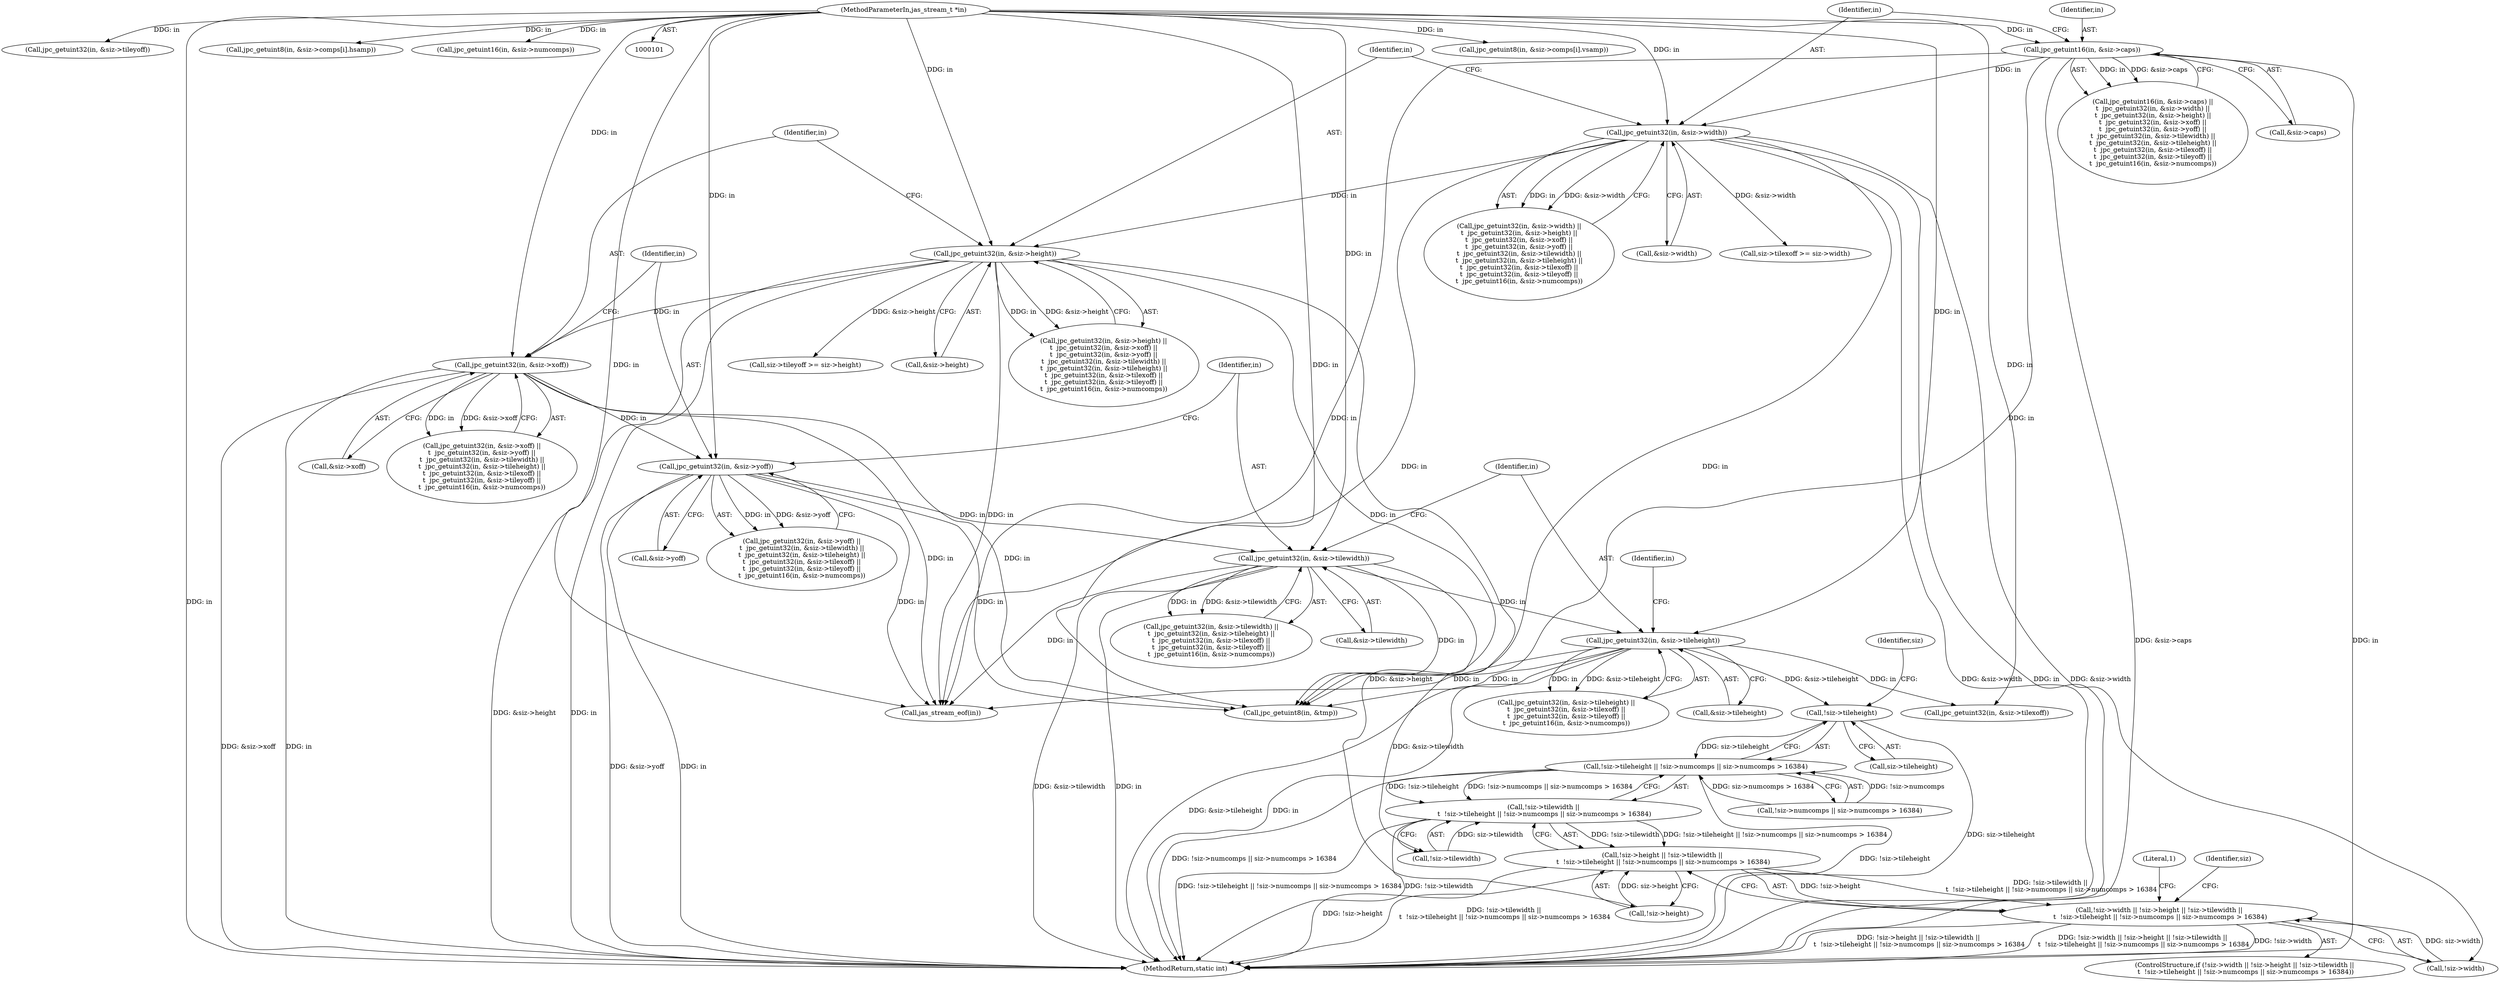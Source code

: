 digraph "0_jasper_ba2b9d000660313af7b692542afbd374c5685865@pointer" {
"1000211" [label="(Call,!siz->tileheight)"];
"1000164" [label="(Call,jpc_getuint32(in, &siz->tileheight))"];
"1000157" [label="(Call,jpc_getuint32(in, &siz->tilewidth))"];
"1000150" [label="(Call,jpc_getuint32(in, &siz->yoff))"];
"1000143" [label="(Call,jpc_getuint32(in, &siz->xoff))"];
"1000136" [label="(Call,jpc_getuint32(in, &siz->height))"];
"1000129" [label="(Call,jpc_getuint32(in, &siz->width))"];
"1000122" [label="(Call,jpc_getuint16(in, &siz->caps))"];
"1000104" [label="(MethodParameterIn,jas_stream_t *in)"];
"1000210" [label="(Call,!siz->tileheight || !siz->numcomps || siz->numcomps > 16384)"];
"1000205" [label="(Call,!siz->tilewidth ||\n \t  !siz->tileheight || !siz->numcomps || siz->numcomps > 16384)"];
"1000200" [label="(Call,!siz->height || !siz->tilewidth ||\n \t  !siz->tileheight || !siz->numcomps || siz->numcomps > 16384)"];
"1000195" [label="(Call,!siz->width || !siz->height || !siz->tilewidth ||\n \t  !siz->tileheight || !siz->numcomps || siz->numcomps > 16384)"];
"1000205" [label="(Call,!siz->tilewidth ||\n \t  !siz->tileheight || !siz->numcomps || siz->numcomps > 16384)"];
"1000128" [label="(Call,jpc_getuint32(in, &siz->width) ||\n\t  jpc_getuint32(in, &siz->height) ||\n\t  jpc_getuint32(in, &siz->xoff) ||\n\t  jpc_getuint32(in, &siz->yoff) ||\n\t  jpc_getuint32(in, &siz->tilewidth) ||\n\t  jpc_getuint32(in, &siz->tileheight) ||\n\t  jpc_getuint32(in, &siz->tilexoff) ||\n\t  jpc_getuint32(in, &siz->tileyoff) ||\n\t  jpc_getuint16(in, &siz->numcomps))"];
"1000135" [label="(Call,jpc_getuint32(in, &siz->height) ||\n\t  jpc_getuint32(in, &siz->xoff) ||\n\t  jpc_getuint32(in, &siz->yoff) ||\n\t  jpc_getuint32(in, &siz->tilewidth) ||\n\t  jpc_getuint32(in, &siz->tileheight) ||\n\t  jpc_getuint32(in, &siz->tilexoff) ||\n\t  jpc_getuint32(in, &siz->tileyoff) ||\n\t  jpc_getuint16(in, &siz->numcomps))"];
"1000142" [label="(Call,jpc_getuint32(in, &siz->xoff) ||\n\t  jpc_getuint32(in, &siz->yoff) ||\n\t  jpc_getuint32(in, &siz->tilewidth) ||\n\t  jpc_getuint32(in, &siz->tileheight) ||\n\t  jpc_getuint32(in, &siz->tilexoff) ||\n\t  jpc_getuint32(in, &siz->tileyoff) ||\n\t  jpc_getuint16(in, &siz->numcomps))"];
"1000201" [label="(Call,!siz->height)"];
"1000195" [label="(Call,!siz->width || !siz->height || !siz->tilewidth ||\n \t  !siz->tileheight || !siz->numcomps || siz->numcomps > 16384)"];
"1000138" [label="(Call,&siz->height)"];
"1000228" [label="(Literal,1)"];
"1000163" [label="(Call,jpc_getuint32(in, &siz->tileheight) ||\n\t  jpc_getuint32(in, &siz->tilexoff) ||\n\t  jpc_getuint32(in, &siz->tileyoff) ||\n\t  jpc_getuint16(in, &siz->numcomps))"];
"1000149" [label="(Call,jpc_getuint32(in, &siz->yoff) ||\n\t  jpc_getuint32(in, &siz->tilewidth) ||\n\t  jpc_getuint32(in, &siz->tileheight) ||\n\t  jpc_getuint32(in, &siz->tilexoff) ||\n\t  jpc_getuint32(in, &siz->tileyoff) ||\n\t  jpc_getuint16(in, &siz->numcomps))"];
"1000196" [label="(Call,!siz->width)"];
"1000122" [label="(Call,jpc_getuint16(in, &siz->caps))"];
"1000296" [label="(Call,jpc_getuint8(in, &siz->comps[i].vsamp))"];
"1000211" [label="(Call,!siz->tileheight)"];
"1000218" [label="(Identifier,siz)"];
"1000171" [label="(Call,jpc_getuint32(in, &siz->tilexoff))"];
"1000166" [label="(Call,&siz->tileheight)"];
"1000206" [label="(Call,!siz->tilewidth)"];
"1000152" [label="(Call,&siz->yoff)"];
"1000159" [label="(Call,&siz->tilewidth)"];
"1000233" [label="(Identifier,siz)"];
"1000427" [label="(MethodReturn,static int)"];
"1000145" [label="(Call,&siz->xoff)"];
"1000200" [label="(Call,!siz->height || !siz->tilewidth ||\n \t  !siz->tileheight || !siz->numcomps || siz->numcomps > 16384)"];
"1000178" [label="(Call,jpc_getuint32(in, &siz->tileyoff))"];
"1000151" [label="(Identifier,in)"];
"1000104" [label="(MethodParameterIn,jas_stream_t *in)"];
"1000281" [label="(Call,jpc_getuint8(in, &tmp))"];
"1000131" [label="(Call,&siz->width)"];
"1000144" [label="(Identifier,in)"];
"1000143" [label="(Call,jpc_getuint32(in, &siz->xoff))"];
"1000150" [label="(Call,jpc_getuint32(in, &siz->yoff))"];
"1000164" [label="(Call,jpc_getuint32(in, &siz->tileheight))"];
"1000137" [label="(Identifier,in)"];
"1000238" [label="(Call,siz->tileyoff >= siz->height)"];
"1000212" [label="(Call,siz->tileheight)"];
"1000165" [label="(Identifier,in)"];
"1000215" [label="(Call,!siz->numcomps || siz->numcomps > 16384)"];
"1000231" [label="(Call,siz->tilexoff >= siz->width)"];
"1000156" [label="(Call,jpc_getuint32(in, &siz->tilewidth) ||\n\t  jpc_getuint32(in, &siz->tileheight) ||\n\t  jpc_getuint32(in, &siz->tilexoff) ||\n\t  jpc_getuint32(in, &siz->tileyoff) ||\n\t  jpc_getuint16(in, &siz->numcomps))"];
"1000121" [label="(Call,jpc_getuint16(in, &siz->caps) ||\n\t  jpc_getuint32(in, &siz->width) ||\n\t  jpc_getuint32(in, &siz->height) ||\n\t  jpc_getuint32(in, &siz->xoff) ||\n\t  jpc_getuint32(in, &siz->yoff) ||\n\t  jpc_getuint32(in, &siz->tilewidth) ||\n\t  jpc_getuint32(in, &siz->tileheight) ||\n\t  jpc_getuint32(in, &siz->tilexoff) ||\n\t  jpc_getuint32(in, &siz->tileyoff) ||\n\t  jpc_getuint16(in, &siz->numcomps))"];
"1000286" [label="(Call,jpc_getuint8(in, &siz->comps[i].hsamp))"];
"1000194" [label="(ControlStructure,if (!siz->width || !siz->height || !siz->tilewidth ||\n \t  !siz->tileheight || !siz->numcomps || siz->numcomps > 16384))"];
"1000158" [label="(Identifier,in)"];
"1000123" [label="(Identifier,in)"];
"1000184" [label="(Call,jpc_getuint16(in, &siz->numcomps))"];
"1000210" [label="(Call,!siz->tileheight || !siz->numcomps || siz->numcomps > 16384)"];
"1000136" [label="(Call,jpc_getuint32(in, &siz->height))"];
"1000129" [label="(Call,jpc_getuint32(in, &siz->width))"];
"1000130" [label="(Identifier,in)"];
"1000157" [label="(Call,jpc_getuint32(in, &siz->tilewidth))"];
"1000124" [label="(Call,&siz->caps)"];
"1000415" [label="(Call,jas_stream_eof(in))"];
"1000172" [label="(Identifier,in)"];
"1000211" -> "1000210"  [label="AST: "];
"1000211" -> "1000212"  [label="CFG: "];
"1000212" -> "1000211"  [label="AST: "];
"1000218" -> "1000211"  [label="CFG: "];
"1000210" -> "1000211"  [label="CFG: "];
"1000211" -> "1000427"  [label="DDG: siz->tileheight"];
"1000211" -> "1000210"  [label="DDG: siz->tileheight"];
"1000164" -> "1000211"  [label="DDG: &siz->tileheight"];
"1000164" -> "1000163"  [label="AST: "];
"1000164" -> "1000166"  [label="CFG: "];
"1000165" -> "1000164"  [label="AST: "];
"1000166" -> "1000164"  [label="AST: "];
"1000172" -> "1000164"  [label="CFG: "];
"1000163" -> "1000164"  [label="CFG: "];
"1000164" -> "1000427"  [label="DDG: &siz->tileheight"];
"1000164" -> "1000427"  [label="DDG: in"];
"1000164" -> "1000163"  [label="DDG: in"];
"1000164" -> "1000163"  [label="DDG: &siz->tileheight"];
"1000157" -> "1000164"  [label="DDG: in"];
"1000104" -> "1000164"  [label="DDG: in"];
"1000164" -> "1000171"  [label="DDG: in"];
"1000164" -> "1000281"  [label="DDG: in"];
"1000164" -> "1000415"  [label="DDG: in"];
"1000157" -> "1000156"  [label="AST: "];
"1000157" -> "1000159"  [label="CFG: "];
"1000158" -> "1000157"  [label="AST: "];
"1000159" -> "1000157"  [label="AST: "];
"1000165" -> "1000157"  [label="CFG: "];
"1000156" -> "1000157"  [label="CFG: "];
"1000157" -> "1000427"  [label="DDG: &siz->tilewidth"];
"1000157" -> "1000427"  [label="DDG: in"];
"1000157" -> "1000156"  [label="DDG: in"];
"1000157" -> "1000156"  [label="DDG: &siz->tilewidth"];
"1000150" -> "1000157"  [label="DDG: in"];
"1000104" -> "1000157"  [label="DDG: in"];
"1000157" -> "1000206"  [label="DDG: &siz->tilewidth"];
"1000157" -> "1000281"  [label="DDG: in"];
"1000157" -> "1000415"  [label="DDG: in"];
"1000150" -> "1000149"  [label="AST: "];
"1000150" -> "1000152"  [label="CFG: "];
"1000151" -> "1000150"  [label="AST: "];
"1000152" -> "1000150"  [label="AST: "];
"1000158" -> "1000150"  [label="CFG: "];
"1000149" -> "1000150"  [label="CFG: "];
"1000150" -> "1000427"  [label="DDG: in"];
"1000150" -> "1000427"  [label="DDG: &siz->yoff"];
"1000150" -> "1000149"  [label="DDG: in"];
"1000150" -> "1000149"  [label="DDG: &siz->yoff"];
"1000143" -> "1000150"  [label="DDG: in"];
"1000104" -> "1000150"  [label="DDG: in"];
"1000150" -> "1000281"  [label="DDG: in"];
"1000150" -> "1000415"  [label="DDG: in"];
"1000143" -> "1000142"  [label="AST: "];
"1000143" -> "1000145"  [label="CFG: "];
"1000144" -> "1000143"  [label="AST: "];
"1000145" -> "1000143"  [label="AST: "];
"1000151" -> "1000143"  [label="CFG: "];
"1000142" -> "1000143"  [label="CFG: "];
"1000143" -> "1000427"  [label="DDG: in"];
"1000143" -> "1000427"  [label="DDG: &siz->xoff"];
"1000143" -> "1000142"  [label="DDG: in"];
"1000143" -> "1000142"  [label="DDG: &siz->xoff"];
"1000136" -> "1000143"  [label="DDG: in"];
"1000104" -> "1000143"  [label="DDG: in"];
"1000143" -> "1000281"  [label="DDG: in"];
"1000143" -> "1000415"  [label="DDG: in"];
"1000136" -> "1000135"  [label="AST: "];
"1000136" -> "1000138"  [label="CFG: "];
"1000137" -> "1000136"  [label="AST: "];
"1000138" -> "1000136"  [label="AST: "];
"1000144" -> "1000136"  [label="CFG: "];
"1000135" -> "1000136"  [label="CFG: "];
"1000136" -> "1000427"  [label="DDG: &siz->height"];
"1000136" -> "1000427"  [label="DDG: in"];
"1000136" -> "1000135"  [label="DDG: in"];
"1000136" -> "1000135"  [label="DDG: &siz->height"];
"1000129" -> "1000136"  [label="DDG: in"];
"1000104" -> "1000136"  [label="DDG: in"];
"1000136" -> "1000201"  [label="DDG: &siz->height"];
"1000136" -> "1000238"  [label="DDG: &siz->height"];
"1000136" -> "1000281"  [label="DDG: in"];
"1000136" -> "1000415"  [label="DDG: in"];
"1000129" -> "1000128"  [label="AST: "];
"1000129" -> "1000131"  [label="CFG: "];
"1000130" -> "1000129"  [label="AST: "];
"1000131" -> "1000129"  [label="AST: "];
"1000137" -> "1000129"  [label="CFG: "];
"1000128" -> "1000129"  [label="CFG: "];
"1000129" -> "1000427"  [label="DDG: in"];
"1000129" -> "1000427"  [label="DDG: &siz->width"];
"1000129" -> "1000128"  [label="DDG: in"];
"1000129" -> "1000128"  [label="DDG: &siz->width"];
"1000122" -> "1000129"  [label="DDG: in"];
"1000104" -> "1000129"  [label="DDG: in"];
"1000129" -> "1000196"  [label="DDG: &siz->width"];
"1000129" -> "1000231"  [label="DDG: &siz->width"];
"1000129" -> "1000281"  [label="DDG: in"];
"1000129" -> "1000415"  [label="DDG: in"];
"1000122" -> "1000121"  [label="AST: "];
"1000122" -> "1000124"  [label="CFG: "];
"1000123" -> "1000122"  [label="AST: "];
"1000124" -> "1000122"  [label="AST: "];
"1000130" -> "1000122"  [label="CFG: "];
"1000121" -> "1000122"  [label="CFG: "];
"1000122" -> "1000427"  [label="DDG: in"];
"1000122" -> "1000427"  [label="DDG: &siz->caps"];
"1000122" -> "1000121"  [label="DDG: in"];
"1000122" -> "1000121"  [label="DDG: &siz->caps"];
"1000104" -> "1000122"  [label="DDG: in"];
"1000122" -> "1000281"  [label="DDG: in"];
"1000122" -> "1000415"  [label="DDG: in"];
"1000104" -> "1000101"  [label="AST: "];
"1000104" -> "1000427"  [label="DDG: in"];
"1000104" -> "1000171"  [label="DDG: in"];
"1000104" -> "1000178"  [label="DDG: in"];
"1000104" -> "1000184"  [label="DDG: in"];
"1000104" -> "1000281"  [label="DDG: in"];
"1000104" -> "1000286"  [label="DDG: in"];
"1000104" -> "1000296"  [label="DDG: in"];
"1000104" -> "1000415"  [label="DDG: in"];
"1000210" -> "1000205"  [label="AST: "];
"1000210" -> "1000215"  [label="CFG: "];
"1000215" -> "1000210"  [label="AST: "];
"1000205" -> "1000210"  [label="CFG: "];
"1000210" -> "1000427"  [label="DDG: !siz->tileheight"];
"1000210" -> "1000427"  [label="DDG: !siz->numcomps || siz->numcomps > 16384"];
"1000210" -> "1000205"  [label="DDG: !siz->tileheight"];
"1000210" -> "1000205"  [label="DDG: !siz->numcomps || siz->numcomps > 16384"];
"1000215" -> "1000210"  [label="DDG: !siz->numcomps"];
"1000215" -> "1000210"  [label="DDG: siz->numcomps > 16384"];
"1000205" -> "1000200"  [label="AST: "];
"1000205" -> "1000206"  [label="CFG: "];
"1000206" -> "1000205"  [label="AST: "];
"1000200" -> "1000205"  [label="CFG: "];
"1000205" -> "1000427"  [label="DDG: !siz->tileheight || !siz->numcomps || siz->numcomps > 16384"];
"1000205" -> "1000427"  [label="DDG: !siz->tilewidth"];
"1000205" -> "1000200"  [label="DDG: !siz->tilewidth"];
"1000205" -> "1000200"  [label="DDG: !siz->tileheight || !siz->numcomps || siz->numcomps > 16384"];
"1000206" -> "1000205"  [label="DDG: siz->tilewidth"];
"1000200" -> "1000195"  [label="AST: "];
"1000200" -> "1000201"  [label="CFG: "];
"1000201" -> "1000200"  [label="AST: "];
"1000195" -> "1000200"  [label="CFG: "];
"1000200" -> "1000427"  [label="DDG: !siz->height"];
"1000200" -> "1000427"  [label="DDG: !siz->tilewidth ||\n \t  !siz->tileheight || !siz->numcomps || siz->numcomps > 16384"];
"1000200" -> "1000195"  [label="DDG: !siz->height"];
"1000200" -> "1000195"  [label="DDG: !siz->tilewidth ||\n \t  !siz->tileheight || !siz->numcomps || siz->numcomps > 16384"];
"1000201" -> "1000200"  [label="DDG: siz->height"];
"1000195" -> "1000194"  [label="AST: "];
"1000195" -> "1000196"  [label="CFG: "];
"1000196" -> "1000195"  [label="AST: "];
"1000228" -> "1000195"  [label="CFG: "];
"1000233" -> "1000195"  [label="CFG: "];
"1000195" -> "1000427"  [label="DDG: !siz->height || !siz->tilewidth ||\n \t  !siz->tileheight || !siz->numcomps || siz->numcomps > 16384"];
"1000195" -> "1000427"  [label="DDG: !siz->width || !siz->height || !siz->tilewidth ||\n \t  !siz->tileheight || !siz->numcomps || siz->numcomps > 16384"];
"1000195" -> "1000427"  [label="DDG: !siz->width"];
"1000196" -> "1000195"  [label="DDG: siz->width"];
}
